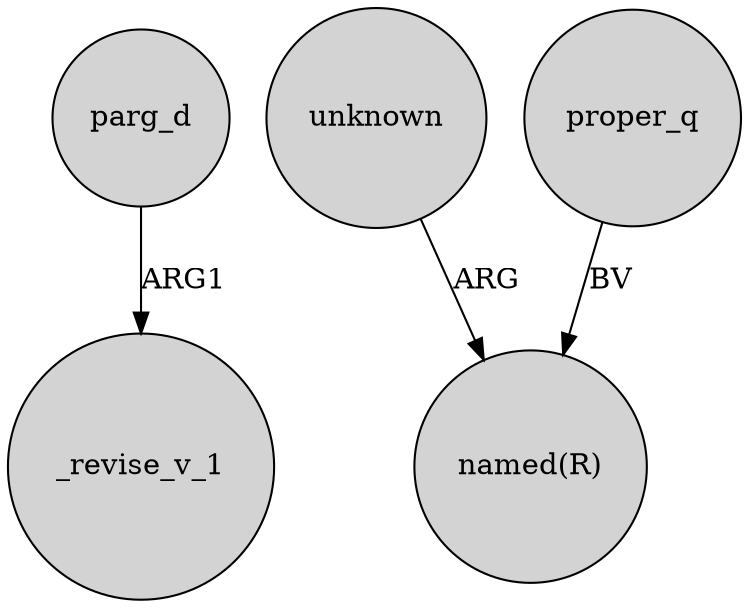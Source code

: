 digraph {
	node [shape=circle style=filled]
	parg_d -> _revise_v_1 [label=ARG1]
	unknown -> "named(R)" [label=ARG]
	proper_q -> "named(R)" [label=BV]
}

